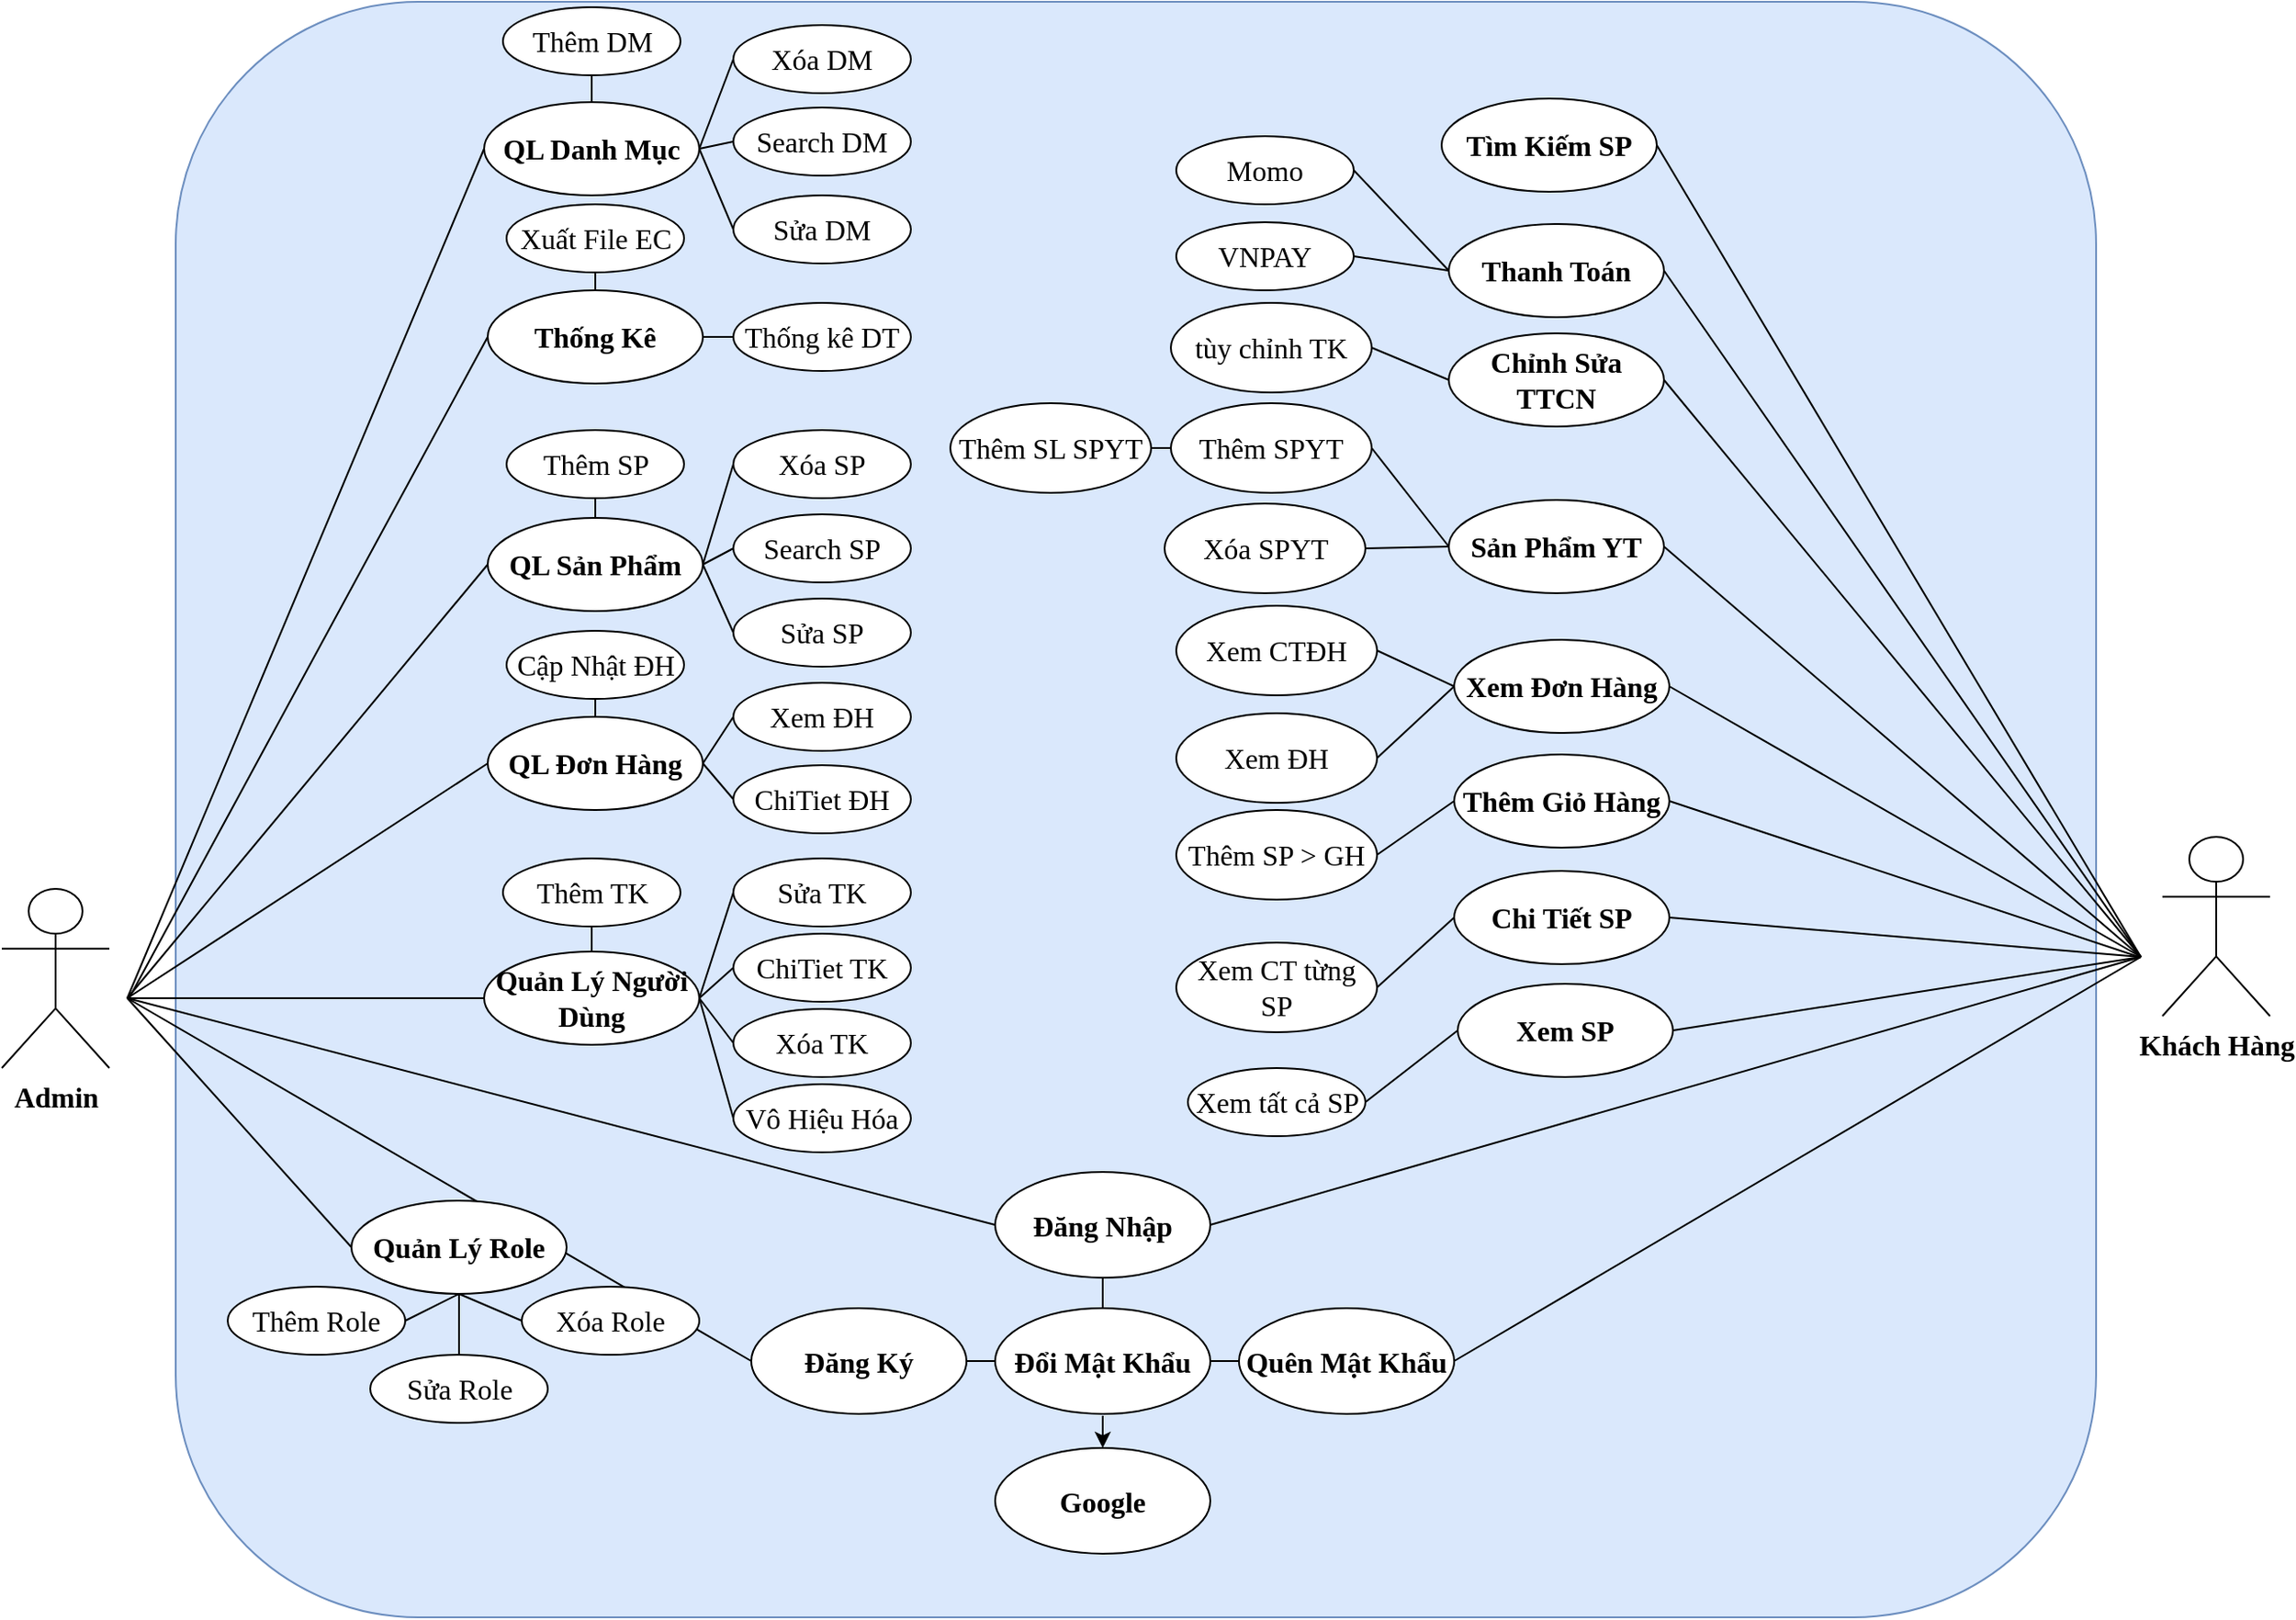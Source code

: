 <mxfile version="24.7.17">
  <diagram name="Trang-1" id="E65HHXnW87YRlUamiQ-E">
    <mxGraphModel dx="1572" dy="725" grid="0" gridSize="9" guides="1" tooltips="1" connect="1" arrows="1" fold="1" page="0" pageScale="1" pageWidth="827" pageHeight="1169" math="0" shadow="0">
      <root>
        <mxCell id="0" />
        <mxCell id="1" parent="0" />
        <mxCell id="ggGD2qqqo910bvYNdDXu-77" value="" style="rounded=1;whiteSpace=wrap;html=1;fillColor=#dae8fc;strokeColor=#6c8ebf;" parent="1" vertex="1">
          <mxGeometry x="144" y="11" width="1071" height="901.5" as="geometry" />
        </mxCell>
        <mxCell id="cMAqq6Q9PfFcLiopoMoR-1" value="Admin" style="shape=umlActor;verticalLabelPosition=bottom;verticalAlign=top;html=1;outlineConnect=0;fontFamily=Times New Roman;fontSize=16;fontStyle=1" parent="1" vertex="1">
          <mxGeometry x="47" y="506" width="60" height="100" as="geometry" />
        </mxCell>
        <mxCell id="cMAqq6Q9PfFcLiopoMoR-16" value="&lt;b&gt;Khách Hàng&lt;/b&gt;" style="shape=umlActor;verticalLabelPosition=bottom;verticalAlign=top;html=1;outlineConnect=0;fontFamily=Times New Roman;fontSize=16;" parent="1" vertex="1">
          <mxGeometry x="1252" y="477" width="60" height="100" as="geometry" />
        </mxCell>
        <mxCell id="cMAqq6Q9PfFcLiopoMoR-21" value="Google" style="ellipse;whiteSpace=wrap;html=1;fontFamily=Times New Roman;fontSize=16;fontStyle=1" parent="1" vertex="1">
          <mxGeometry x="601" y="818" width="120" height="59" as="geometry" />
        </mxCell>
        <mxCell id="cMAqq6Q9PfFcLiopoMoR-40" value="Quản Lý Người Dùng" style="ellipse;whiteSpace=wrap;html=1;fontFamily=Times New Roman;fontSize=16;fontStyle=1" parent="1" vertex="1">
          <mxGeometry x="316" y="541" width="120" height="52" as="geometry" />
        </mxCell>
        <mxCell id="cMAqq6Q9PfFcLiopoMoR-61" value="" style="endArrow=none;html=1;rounded=0;entryX=0;entryY=0.5;entryDx=0;entryDy=0;fontFamily=Times New Roman;fontSize=16;" parent="1" target="cMAqq6Q9PfFcLiopoMoR-40" edge="1">
          <mxGeometry width="50" height="50" relative="1" as="geometry">
            <mxPoint x="117" y="567" as="sourcePoint" />
            <mxPoint x="164" y="513" as="targetPoint" />
          </mxGeometry>
        </mxCell>
        <mxCell id="cMAqq6Q9PfFcLiopoMoR-62" value="" style="endArrow=none;html=1;rounded=0;entryX=0;entryY=0.5;entryDx=0;entryDy=0;fontFamily=Times New Roman;fontSize=16;" parent="1" target="o560g38aSUG4tGqWm7lL-12" edge="1">
          <mxGeometry width="50" height="50" relative="1" as="geometry">
            <mxPoint x="117" y="567" as="sourcePoint" />
            <mxPoint x="599.0" y="697" as="targetPoint" />
          </mxGeometry>
        </mxCell>
        <mxCell id="cMAqq6Q9PfFcLiopoMoR-63" value="" style="endArrow=none;html=1;rounded=0;entryX=0;entryY=0.5;entryDx=0;entryDy=0;fontFamily=Times New Roman;fontSize=16;" parent="1" target="o560g38aSUG4tGqWm7lL-8" edge="1">
          <mxGeometry width="50" height="50" relative="1" as="geometry">
            <mxPoint x="117" y="567" as="sourcePoint" />
            <mxPoint x="601" y="786" as="targetPoint" />
          </mxGeometry>
        </mxCell>
        <mxCell id="cMAqq6Q9PfFcLiopoMoR-64" value="" style="endArrow=none;html=1;rounded=0;entryX=0;entryY=0.5;entryDx=0;entryDy=0;fontFamily=Times New Roman;fontSize=16;" parent="1" target="o560g38aSUG4tGqWm7lL-14" edge="1">
          <mxGeometry width="50" height="50" relative="1" as="geometry">
            <mxPoint x="117" y="567" as="sourcePoint" />
            <mxPoint x="195.574" y="479.284" as="targetPoint" />
          </mxGeometry>
        </mxCell>
        <mxCell id="cMAqq6Q9PfFcLiopoMoR-67" value="" style="endArrow=none;html=1;rounded=0;entryX=0;entryY=0.5;entryDx=0;entryDy=0;fontFamily=Times New Roman;fontSize=16;" parent="1" target="o560g38aSUG4tGqWm7lL-15" edge="1">
          <mxGeometry width="50" height="50" relative="1" as="geometry">
            <mxPoint x="117" y="567" as="sourcePoint" />
            <mxPoint x="180" y="362" as="targetPoint" />
          </mxGeometry>
        </mxCell>
        <mxCell id="gNUPyXnPOQLLfl8bY5_M-3" value="" style="endArrow=none;html=1;rounded=0;entryX=0;entryY=0.5;entryDx=0;entryDy=0;fontFamily=Times New Roman;fontSize=16;" parent="1" target="o560g38aSUG4tGqWm7lL-16" edge="1">
          <mxGeometry width="50" height="50" relative="1" as="geometry">
            <mxPoint x="118" y="567" as="sourcePoint" />
            <mxPoint x="178" y="273" as="targetPoint" />
          </mxGeometry>
        </mxCell>
        <mxCell id="gNUPyXnPOQLLfl8bY5_M-4" value="" style="endArrow=none;html=1;rounded=0;entryX=0;entryY=0.5;entryDx=0;entryDy=0;fontFamily=Times New Roman;fontSize=16;" parent="1" target="o560g38aSUG4tGqWm7lL-17" edge="1">
          <mxGeometry width="50" height="50" relative="1" as="geometry">
            <mxPoint x="117" y="567" as="sourcePoint" />
            <mxPoint x="176" y="184.0" as="targetPoint" />
          </mxGeometry>
        </mxCell>
        <mxCell id="o560g38aSUG4tGqWm7lL-6" value="" style="endArrow=classic;html=1;rounded=0;exitX=0.5;exitY=1;exitDx=0;exitDy=0;entryX=0.5;entryY=0;entryDx=0;entryDy=0;fontFamily=Times New Roman;fontSize=16;" parent="1" target="cMAqq6Q9PfFcLiopoMoR-21" edge="1">
          <mxGeometry width="50" height="50" relative="1" as="geometry">
            <mxPoint x="661" y="800" as="sourcePoint" />
            <mxPoint x="526" y="713" as="targetPoint" />
          </mxGeometry>
        </mxCell>
        <mxCell id="o560g38aSUG4tGqWm7lL-7" value="Quên Mật Khẩu" style="ellipse;whiteSpace=wrap;html=1;fontFamily=Times New Roman;fontSize=16;fontStyle=1" parent="1" vertex="1">
          <mxGeometry x="737" y="740" width="120" height="59" as="geometry" />
        </mxCell>
        <mxCell id="o560g38aSUG4tGqWm7lL-8" value="Đăng Ký" style="ellipse;whiteSpace=wrap;html=1;fontFamily=Times New Roman;fontSize=16;fontStyle=1" parent="1" vertex="1">
          <mxGeometry x="465" y="740" width="120" height="59" as="geometry" />
        </mxCell>
        <mxCell id="o560g38aSUG4tGqWm7lL-9" value="Đổi Mật Khẩu" style="ellipse;whiteSpace=wrap;html=1;fontFamily=Times New Roman;fontSize=16;fontStyle=1" parent="1" vertex="1">
          <mxGeometry x="601" y="740" width="120" height="59" as="geometry" />
        </mxCell>
        <mxCell id="o560g38aSUG4tGqWm7lL-10" value="" style="endArrow=none;html=1;rounded=0;exitX=1;exitY=0.5;exitDx=0;exitDy=0;entryX=0;entryY=0.5;entryDx=0;entryDy=0;fontFamily=Times New Roman;fontSize=16;" parent="1" source="o560g38aSUG4tGqWm7lL-8" target="o560g38aSUG4tGqWm7lL-9" edge="1">
          <mxGeometry width="50" height="50" relative="1" as="geometry">
            <mxPoint x="507" y="852" as="sourcePoint" />
            <mxPoint x="557" y="802" as="targetPoint" />
          </mxGeometry>
        </mxCell>
        <mxCell id="o560g38aSUG4tGqWm7lL-11" value="" style="endArrow=none;html=1;rounded=0;exitX=1;exitY=0.5;exitDx=0;exitDy=0;entryX=0;entryY=0.5;entryDx=0;entryDy=0;fontFamily=Times New Roman;fontSize=16;" parent="1" source="o560g38aSUG4tGqWm7lL-9" target="o560g38aSUG4tGqWm7lL-7" edge="1">
          <mxGeometry width="50" height="50" relative="1" as="geometry">
            <mxPoint x="594" y="779" as="sourcePoint" />
            <mxPoint x="610" y="779" as="targetPoint" />
          </mxGeometry>
        </mxCell>
        <mxCell id="o560g38aSUG4tGqWm7lL-12" value="Đăng Nhập" style="ellipse;whiteSpace=wrap;html=1;fontFamily=Times New Roman;fontSize=16;fontStyle=1" parent="1" vertex="1">
          <mxGeometry x="601" y="664" width="120" height="59" as="geometry" />
        </mxCell>
        <mxCell id="o560g38aSUG4tGqWm7lL-13" value="" style="endArrow=none;html=1;rounded=0;exitX=0.5;exitY=1;exitDx=0;exitDy=0;entryX=0.5;entryY=0;entryDx=0;entryDy=0;fontFamily=Times New Roman;fontSize=16;" parent="1" source="o560g38aSUG4tGqWm7lL-12" target="o560g38aSUG4tGqWm7lL-9" edge="1">
          <mxGeometry width="50" height="50" relative="1" as="geometry">
            <mxPoint x="745" y="726" as="sourcePoint" />
            <mxPoint x="795" y="676" as="targetPoint" />
          </mxGeometry>
        </mxCell>
        <mxCell id="o560g38aSUG4tGqWm7lL-14" value="QL Đơn Hàng" style="ellipse;whiteSpace=wrap;html=1;fontFamily=Times New Roman;fontSize=16;fontStyle=1" parent="1" vertex="1">
          <mxGeometry x="318" y="410" width="120" height="52" as="geometry" />
        </mxCell>
        <mxCell id="o560g38aSUG4tGqWm7lL-15" value="QL Sản Phẩm" style="ellipse;whiteSpace=wrap;html=1;fontFamily=Times New Roman;fontSize=16;fontStyle=1" parent="1" vertex="1">
          <mxGeometry x="318" y="299" width="120" height="52" as="geometry" />
        </mxCell>
        <mxCell id="o560g38aSUG4tGqWm7lL-16" value="Thống Kê" style="ellipse;whiteSpace=wrap;html=1;fontFamily=Times New Roman;fontSize=16;fontStyle=1" parent="1" vertex="1">
          <mxGeometry x="318" y="172" width="120" height="52" as="geometry" />
        </mxCell>
        <mxCell id="o560g38aSUG4tGqWm7lL-17" value="QL Danh Mục" style="ellipse;whiteSpace=wrap;html=1;fontFamily=Times New Roman;fontSize=16;fontStyle=1" parent="1" vertex="1">
          <mxGeometry x="316" y="67" width="120" height="52" as="geometry" />
        </mxCell>
        <mxCell id="o560g38aSUG4tGqWm7lL-18" value="" style="endArrow=none;html=1;rounded=0;entryX=1;entryY=0.5;entryDx=0;entryDy=0;fontFamily=Times New Roman;fontSize=16;" parent="1" target="o560g38aSUG4tGqWm7lL-12" edge="1">
          <mxGeometry width="50" height="50" relative="1" as="geometry">
            <mxPoint x="1240" y="544" as="sourcePoint" />
            <mxPoint x="610" y="729" as="targetPoint" />
          </mxGeometry>
        </mxCell>
        <mxCell id="o560g38aSUG4tGqWm7lL-19" value="" style="endArrow=none;html=1;rounded=0;entryX=1;entryY=0.5;entryDx=0;entryDy=0;fontFamily=Times New Roman;fontSize=16;" parent="1" target="o560g38aSUG4tGqWm7lL-7" edge="1">
          <mxGeometry width="50" height="50" relative="1" as="geometry">
            <mxPoint x="1240" y="544" as="sourcePoint" />
            <mxPoint x="730" y="729" as="targetPoint" />
          </mxGeometry>
        </mxCell>
        <mxCell id="o560g38aSUG4tGqWm7lL-20" value="Thêm DM" style="ellipse;whiteSpace=wrap;html=1;fontFamily=Times New Roman;fontSize=16;" parent="1" vertex="1">
          <mxGeometry x="326.5" y="14" width="99" height="38" as="geometry" />
        </mxCell>
        <mxCell id="o560g38aSUG4tGqWm7lL-21" value="Sửa DM" style="ellipse;whiteSpace=wrap;html=1;fontFamily=Times New Roman;fontSize=16;" parent="1" vertex="1">
          <mxGeometry x="455" y="119" width="99" height="38" as="geometry" />
        </mxCell>
        <mxCell id="o560g38aSUG4tGqWm7lL-22" value="Xóa DM" style="ellipse;whiteSpace=wrap;html=1;fontFamily=Times New Roman;fontSize=16;" parent="1" vertex="1">
          <mxGeometry x="455" y="24" width="99" height="38" as="geometry" />
        </mxCell>
        <mxCell id="o560g38aSUG4tGqWm7lL-23" value="Search DM" style="ellipse;whiteSpace=wrap;html=1;fontFamily=Times New Roman;fontSize=16;" parent="1" vertex="1">
          <mxGeometry x="455" y="70" width="99" height="38" as="geometry" />
        </mxCell>
        <mxCell id="o560g38aSUG4tGqWm7lL-24" value="" style="endArrow=none;html=1;rounded=0;exitX=0.5;exitY=1;exitDx=0;exitDy=0;entryX=0.5;entryY=0;entryDx=0;entryDy=0;" parent="1" source="o560g38aSUG4tGqWm7lL-20" target="o560g38aSUG4tGqWm7lL-17" edge="1">
          <mxGeometry width="50" height="50" relative="1" as="geometry">
            <mxPoint x="480" y="250" as="sourcePoint" />
            <mxPoint x="530" y="200" as="targetPoint" />
          </mxGeometry>
        </mxCell>
        <mxCell id="o560g38aSUG4tGqWm7lL-25" value="" style="endArrow=none;html=1;rounded=0;exitX=0;exitY=0.5;exitDx=0;exitDy=0;entryX=1;entryY=0.5;entryDx=0;entryDy=0;" parent="1" source="o560g38aSUG4tGqWm7lL-22" target="o560g38aSUG4tGqWm7lL-17" edge="1">
          <mxGeometry width="50" height="50" relative="1" as="geometry">
            <mxPoint x="385" y="90" as="sourcePoint" />
            <mxPoint x="385" y="113" as="targetPoint" />
          </mxGeometry>
        </mxCell>
        <mxCell id="o560g38aSUG4tGqWm7lL-26" value="" style="endArrow=none;html=1;rounded=0;exitX=0;exitY=0.5;exitDx=0;exitDy=0;entryX=1;entryY=0.5;entryDx=0;entryDy=0;" parent="1" source="o560g38aSUG4tGqWm7lL-23" target="o560g38aSUG4tGqWm7lL-17" edge="1">
          <mxGeometry width="50" height="50" relative="1" as="geometry">
            <mxPoint x="464" y="71" as="sourcePoint" />
            <mxPoint x="445" y="139" as="targetPoint" />
          </mxGeometry>
        </mxCell>
        <mxCell id="o560g38aSUG4tGqWm7lL-27" value="" style="endArrow=none;html=1;rounded=0;exitX=0;exitY=0.5;exitDx=0;exitDy=0;entryX=1;entryY=0.5;entryDx=0;entryDy=0;" parent="1" source="o560g38aSUG4tGqWm7lL-21" target="o560g38aSUG4tGqWm7lL-17" edge="1">
          <mxGeometry width="50" height="50" relative="1" as="geometry">
            <mxPoint x="464" y="114" as="sourcePoint" />
            <mxPoint x="445" y="139" as="targetPoint" />
          </mxGeometry>
        </mxCell>
        <mxCell id="ggGD2qqqo910bvYNdDXu-1" value="Thống kê DT" style="ellipse;whiteSpace=wrap;html=1;fontFamily=Times New Roman;fontSize=16;" parent="1" vertex="1">
          <mxGeometry x="455" y="179" width="99" height="38" as="geometry" />
        </mxCell>
        <mxCell id="ggGD2qqqo910bvYNdDXu-2" value="Sửa SP" style="ellipse;whiteSpace=wrap;html=1;fontFamily=Times New Roman;fontSize=16;" parent="1" vertex="1">
          <mxGeometry x="455" y="344" width="99" height="38" as="geometry" />
        </mxCell>
        <mxCell id="ggGD2qqqo910bvYNdDXu-3" value="Search SP" style="ellipse;whiteSpace=wrap;html=1;fontFamily=Times New Roman;fontSize=16;" parent="1" vertex="1">
          <mxGeometry x="455" y="297" width="99" height="38" as="geometry" />
        </mxCell>
        <mxCell id="ggGD2qqqo910bvYNdDXu-4" value="Xóa SP" style="ellipse;whiteSpace=wrap;html=1;fontFamily=Times New Roman;fontSize=16;" parent="1" vertex="1">
          <mxGeometry x="455" y="250" width="99" height="38" as="geometry" />
        </mxCell>
        <mxCell id="ggGD2qqqo910bvYNdDXu-5" value="Thêm SP" style="ellipse;whiteSpace=wrap;html=1;fontFamily=Times New Roman;fontSize=16;" parent="1" vertex="1">
          <mxGeometry x="328.5" y="250" width="99" height="38" as="geometry" />
        </mxCell>
        <mxCell id="ggGD2qqqo910bvYNdDXu-6" value="" style="endArrow=none;html=1;rounded=0;exitX=0.5;exitY=1;exitDx=0;exitDy=0;entryX=0.5;entryY=0;entryDx=0;entryDy=0;" parent="1" source="ggGD2qqqo910bvYNdDXu-5" target="o560g38aSUG4tGqWm7lL-15" edge="1">
          <mxGeometry width="50" height="50" relative="1" as="geometry">
            <mxPoint x="564" y="296" as="sourcePoint" />
            <mxPoint x="614" y="246" as="targetPoint" />
          </mxGeometry>
        </mxCell>
        <mxCell id="ggGD2qqqo910bvYNdDXu-7" value="" style="endArrow=none;html=1;rounded=0;exitX=0;exitY=0.5;exitDx=0;exitDy=0;entryX=1;entryY=0.5;entryDx=0;entryDy=0;" parent="1" source="ggGD2qqqo910bvYNdDXu-4" target="o560g38aSUG4tGqWm7lL-15" edge="1">
          <mxGeometry width="50" height="50" relative="1" as="geometry">
            <mxPoint x="387" y="297" as="sourcePoint" />
            <mxPoint x="387" y="308" as="targetPoint" />
          </mxGeometry>
        </mxCell>
        <mxCell id="ggGD2qqqo910bvYNdDXu-8" value="" style="endArrow=none;html=1;rounded=0;exitX=0;exitY=0.5;exitDx=0;exitDy=0;entryX=1;entryY=0.5;entryDx=0;entryDy=0;" parent="1" source="ggGD2qqqo910bvYNdDXu-3" target="o560g38aSUG4tGqWm7lL-15" edge="1">
          <mxGeometry width="50" height="50" relative="1" as="geometry">
            <mxPoint x="464" y="278" as="sourcePoint" />
            <mxPoint x="447" y="334" as="targetPoint" />
          </mxGeometry>
        </mxCell>
        <mxCell id="ggGD2qqqo910bvYNdDXu-9" value="" style="endArrow=none;html=1;rounded=0;exitX=0;exitY=0.5;exitDx=0;exitDy=0;entryX=1;entryY=0.5;entryDx=0;entryDy=0;" parent="1" source="ggGD2qqqo910bvYNdDXu-2" target="o560g38aSUG4tGqWm7lL-15" edge="1">
          <mxGeometry width="50" height="50" relative="1" as="geometry">
            <mxPoint x="464" y="325" as="sourcePoint" />
            <mxPoint x="447" y="334" as="targetPoint" />
          </mxGeometry>
        </mxCell>
        <mxCell id="ggGD2qqqo910bvYNdDXu-10" value="Cập Nhật ĐH" style="ellipse;whiteSpace=wrap;html=1;fontFamily=Times New Roman;fontSize=16;" parent="1" vertex="1">
          <mxGeometry x="328.5" y="362" width="99" height="38" as="geometry" />
        </mxCell>
        <mxCell id="ggGD2qqqo910bvYNdDXu-11" value="Xem ĐH" style="ellipse;whiteSpace=wrap;html=1;fontFamily=Times New Roman;fontSize=16;" parent="1" vertex="1">
          <mxGeometry x="455" y="391" width="99" height="38" as="geometry" />
        </mxCell>
        <mxCell id="ggGD2qqqo910bvYNdDXu-13" value="ChiTiet ĐH" style="ellipse;whiteSpace=wrap;html=1;fontFamily=Times New Roman;fontSize=16;" parent="1" vertex="1">
          <mxGeometry x="455" y="437" width="99" height="38" as="geometry" />
        </mxCell>
        <mxCell id="ggGD2qqqo910bvYNdDXu-15" value="" style="endArrow=none;html=1;rounded=0;exitX=0.5;exitY=1;exitDx=0;exitDy=0;entryX=0.5;entryY=0;entryDx=0;entryDy=0;" parent="1" source="ggGD2qqqo910bvYNdDXu-10" target="o560g38aSUG4tGqWm7lL-14" edge="1">
          <mxGeometry width="50" height="50" relative="1" as="geometry">
            <mxPoint x="464" y="372" as="sourcePoint" />
            <mxPoint x="447" y="334" as="targetPoint" />
          </mxGeometry>
        </mxCell>
        <mxCell id="ggGD2qqqo910bvYNdDXu-16" value="" style="endArrow=none;html=1;rounded=0;exitX=0;exitY=0.5;exitDx=0;exitDy=0;entryX=1;entryY=0.5;entryDx=0;entryDy=0;" parent="1" source="ggGD2qqqo910bvYNdDXu-11" target="o560g38aSUG4tGqWm7lL-14" edge="1">
          <mxGeometry width="50" height="50" relative="1" as="geometry">
            <mxPoint x="387" y="409" as="sourcePoint" />
            <mxPoint x="387" y="419" as="targetPoint" />
          </mxGeometry>
        </mxCell>
        <mxCell id="ggGD2qqqo910bvYNdDXu-17" value="" style="endArrow=none;html=1;rounded=0;exitX=0;exitY=0.5;exitDx=0;exitDy=0;entryX=1;entryY=0.5;entryDx=0;entryDy=0;" parent="1" source="ggGD2qqqo910bvYNdDXu-13" target="o560g38aSUG4tGqWm7lL-14" edge="1">
          <mxGeometry width="50" height="50" relative="1" as="geometry">
            <mxPoint x="464" y="419" as="sourcePoint" />
            <mxPoint x="447" y="445" as="targetPoint" />
          </mxGeometry>
        </mxCell>
        <mxCell id="ggGD2qqqo910bvYNdDXu-18" value="Thêm TK" style="ellipse;whiteSpace=wrap;html=1;fontFamily=Times New Roman;fontSize=16;" parent="1" vertex="1">
          <mxGeometry x="326.5" y="489" width="99" height="38" as="geometry" />
        </mxCell>
        <mxCell id="ggGD2qqqo910bvYNdDXu-19" value="Sửa TK" style="ellipse;whiteSpace=wrap;html=1;fontFamily=Times New Roman;fontSize=16;" parent="1" vertex="1">
          <mxGeometry x="455" y="489" width="99" height="38" as="geometry" />
        </mxCell>
        <mxCell id="ggGD2qqqo910bvYNdDXu-20" value="ChiTiet TK" style="ellipse;whiteSpace=wrap;html=1;fontFamily=Times New Roman;fontSize=16;" parent="1" vertex="1">
          <mxGeometry x="455" y="531" width="99" height="38" as="geometry" />
        </mxCell>
        <mxCell id="ggGD2qqqo910bvYNdDXu-21" value="Xóa TK" style="ellipse;whiteSpace=wrap;html=1;fontFamily=Times New Roman;fontSize=16;" parent="1" vertex="1">
          <mxGeometry x="455" y="573" width="99" height="38" as="geometry" />
        </mxCell>
        <mxCell id="ggGD2qqqo910bvYNdDXu-22" value="Vô Hiệu Hóa" style="ellipse;whiteSpace=wrap;html=1;fontFamily=Times New Roman;fontSize=16;" parent="1" vertex="1">
          <mxGeometry x="455" y="615" width="99" height="38" as="geometry" />
        </mxCell>
        <mxCell id="ggGD2qqqo910bvYNdDXu-23" value="" style="endArrow=none;html=1;rounded=0;exitX=0.5;exitY=1;exitDx=0;exitDy=0;entryX=0.5;entryY=0;entryDx=0;entryDy=0;" parent="1" source="ggGD2qqqo910bvYNdDXu-18" target="cMAqq6Q9PfFcLiopoMoR-40" edge="1">
          <mxGeometry width="50" height="50" relative="1" as="geometry">
            <mxPoint x="464" y="465" as="sourcePoint" />
            <mxPoint x="447" y="445" as="targetPoint" />
          </mxGeometry>
        </mxCell>
        <mxCell id="ggGD2qqqo910bvYNdDXu-24" value="" style="endArrow=none;html=1;rounded=0;exitX=0;exitY=0.5;exitDx=0;exitDy=0;entryX=1;entryY=0.5;entryDx=0;entryDy=0;" parent="1" source="ggGD2qqqo910bvYNdDXu-20" target="cMAqq6Q9PfFcLiopoMoR-40" edge="1">
          <mxGeometry width="50" height="50" relative="1" as="geometry">
            <mxPoint x="385" y="536" as="sourcePoint" />
            <mxPoint x="385" y="550" as="targetPoint" />
          </mxGeometry>
        </mxCell>
        <mxCell id="ggGD2qqqo910bvYNdDXu-25" value="" style="endArrow=none;html=1;rounded=0;exitX=0;exitY=0.5;exitDx=0;exitDy=0;entryX=1;entryY=0.5;entryDx=0;entryDy=0;" parent="1" source="ggGD2qqqo910bvYNdDXu-19" target="cMAqq6Q9PfFcLiopoMoR-40" edge="1">
          <mxGeometry width="50" height="50" relative="1" as="geometry">
            <mxPoint x="394" y="545" as="sourcePoint" />
            <mxPoint x="394" y="559" as="targetPoint" />
          </mxGeometry>
        </mxCell>
        <mxCell id="ggGD2qqqo910bvYNdDXu-26" value="" style="endArrow=none;html=1;rounded=0;exitX=0;exitY=0.5;exitDx=0;exitDy=0;entryX=1;entryY=0.5;entryDx=0;entryDy=0;" parent="1" source="ggGD2qqqo910bvYNdDXu-21" target="cMAqq6Q9PfFcLiopoMoR-40" edge="1">
          <mxGeometry width="50" height="50" relative="1" as="geometry">
            <mxPoint x="464" y="559" as="sourcePoint" />
            <mxPoint x="445" y="576" as="targetPoint" />
          </mxGeometry>
        </mxCell>
        <mxCell id="ggGD2qqqo910bvYNdDXu-27" value="" style="endArrow=none;html=1;rounded=0;exitX=0;exitY=0.5;exitDx=0;exitDy=0;entryX=1;entryY=0.5;entryDx=0;entryDy=0;" parent="1" source="ggGD2qqqo910bvYNdDXu-22" target="cMAqq6Q9PfFcLiopoMoR-40" edge="1">
          <mxGeometry width="50" height="50" relative="1" as="geometry">
            <mxPoint x="473" y="568" as="sourcePoint" />
            <mxPoint x="454" y="585" as="targetPoint" />
          </mxGeometry>
        </mxCell>
        <mxCell id="ggGD2qqqo910bvYNdDXu-28" value="Quản Lý Role" style="ellipse;whiteSpace=wrap;html=1;fontFamily=Times New Roman;fontSize=16;fontStyle=1" parent="1" vertex="1">
          <mxGeometry x="242" y="680" width="120" height="52" as="geometry" />
        </mxCell>
        <mxCell id="ggGD2qqqo910bvYNdDXu-29" value="" style="endArrow=none;html=1;rounded=0;entryX=0;entryY=0.5;entryDx=0;entryDy=0;fontFamily=Times New Roman;fontSize=16;" parent="1" target="ggGD2qqqo910bvYNdDXu-28" edge="1">
          <mxGeometry width="50" height="50" relative="1" as="geometry">
            <mxPoint x="117" y="567" as="sourcePoint" />
            <mxPoint x="205" y="555" as="targetPoint" />
          </mxGeometry>
        </mxCell>
        <mxCell id="ggGD2qqqo910bvYNdDXu-30" value="Thêm Role" style="ellipse;whiteSpace=wrap;html=1;fontFamily=Times New Roman;fontSize=16;" parent="1" vertex="1">
          <mxGeometry x="173" y="728" width="99" height="38" as="geometry" />
        </mxCell>
        <mxCell id="ggGD2qqqo910bvYNdDXu-31" value="Sửa Role" style="ellipse;whiteSpace=wrap;html=1;fontFamily=Times New Roman;fontSize=16;" parent="1" vertex="1">
          <mxGeometry x="252.5" y="766" width="99" height="38" as="geometry" />
        </mxCell>
        <mxCell id="ggGD2qqqo910bvYNdDXu-32" value="Xóa Role" style="ellipse;whiteSpace=wrap;html=1;fontFamily=Times New Roman;fontSize=16;" parent="1" vertex="1">
          <mxGeometry x="337" y="728" width="99" height="38" as="geometry" />
        </mxCell>
        <mxCell id="ggGD2qqqo910bvYNdDXu-33" value="" style="endArrow=none;html=1;rounded=0;exitX=1;exitY=0.5;exitDx=0;exitDy=0;entryX=0.5;entryY=1;entryDx=0;entryDy=0;" parent="1" source="ggGD2qqqo910bvYNdDXu-30" target="ggGD2qqqo910bvYNdDXu-28" edge="1">
          <mxGeometry width="50" height="50" relative="1" as="geometry">
            <mxPoint x="388" y="632" as="sourcePoint" />
            <mxPoint x="369" y="565" as="targetPoint" />
          </mxGeometry>
        </mxCell>
        <mxCell id="ggGD2qqqo910bvYNdDXu-34" value="" style="endArrow=none;html=1;rounded=0;exitX=0.5;exitY=0;exitDx=0;exitDy=0;entryX=0.5;entryY=1;entryDx=0;entryDy=0;" parent="1" source="ggGD2qqqo910bvYNdDXu-31" target="ggGD2qqqo910bvYNdDXu-28" edge="1">
          <mxGeometry width="50" height="50" relative="1" as="geometry">
            <mxPoint x="281" y="756" as="sourcePoint" />
            <mxPoint x="311" y="741" as="targetPoint" />
          </mxGeometry>
        </mxCell>
        <mxCell id="ggGD2qqqo910bvYNdDXu-35" value="" style="endArrow=none;html=1;rounded=0;exitX=0;exitY=0.5;exitDx=0;exitDy=0;" parent="1" source="ggGD2qqqo910bvYNdDXu-32" edge="1">
          <mxGeometry width="50" height="50" relative="1" as="geometry">
            <mxPoint x="311" y="775" as="sourcePoint" />
            <mxPoint x="302" y="732" as="targetPoint" />
          </mxGeometry>
        </mxCell>
        <mxCell id="ggGD2qqqo910bvYNdDXu-37" value="Xem SP" style="ellipse;whiteSpace=wrap;html=1;fontFamily=Times New Roman;fontSize=16;fontStyle=1" parent="1" vertex="1">
          <mxGeometry x="859" y="559" width="120" height="52" as="geometry" />
        </mxCell>
        <mxCell id="ggGD2qqqo910bvYNdDXu-38" value="Chi Tiết SP" style="ellipse;whiteSpace=wrap;html=1;fontFamily=Times New Roman;fontSize=16;fontStyle=1" parent="1" vertex="1">
          <mxGeometry x="857" y="496" width="120" height="52" as="geometry" />
        </mxCell>
        <mxCell id="ggGD2qqqo910bvYNdDXu-39" value="Thêm Giỏ Hàng" style="ellipse;whiteSpace=wrap;html=1;fontFamily=Times New Roman;fontSize=16;fontStyle=1" parent="1" vertex="1">
          <mxGeometry x="857" y="431" width="120" height="52" as="geometry" />
        </mxCell>
        <mxCell id="ggGD2qqqo910bvYNdDXu-40" value="Xem Đơn Hàng" style="ellipse;whiteSpace=wrap;html=1;fontFamily=Times New Roman;fontSize=16;fontStyle=1" parent="1" vertex="1">
          <mxGeometry x="857" y="367" width="120" height="52" as="geometry" />
        </mxCell>
        <mxCell id="ggGD2qqqo910bvYNdDXu-41" value="Sản Phẩm YT" style="ellipse;whiteSpace=wrap;html=1;fontFamily=Times New Roman;fontSize=16;fontStyle=1" parent="1" vertex="1">
          <mxGeometry x="854" y="289" width="120" height="52" as="geometry" />
        </mxCell>
        <mxCell id="ggGD2qqqo910bvYNdDXu-42" value="Chỉnh Sửa TTCN" style="ellipse;whiteSpace=wrap;html=1;fontFamily=Times New Roman;fontSize=16;fontStyle=1" parent="1" vertex="1">
          <mxGeometry x="854" y="196" width="120" height="52" as="geometry" />
        </mxCell>
        <mxCell id="ggGD2qqqo910bvYNdDXu-43" value="Thanh Toán" style="ellipse;whiteSpace=wrap;html=1;fontFamily=Times New Roman;fontSize=16;fontStyle=1" parent="1" vertex="1">
          <mxGeometry x="854" y="135" width="120" height="52" as="geometry" />
        </mxCell>
        <mxCell id="ggGD2qqqo910bvYNdDXu-44" value="Tìm Kiếm SP" style="ellipse;whiteSpace=wrap;html=1;fontFamily=Times New Roman;fontSize=16;fontStyle=1" parent="1" vertex="1">
          <mxGeometry x="850" y="65" width="120" height="52" as="geometry" />
        </mxCell>
        <mxCell id="ggGD2qqqo910bvYNdDXu-45" value="" style="endArrow=none;html=1;rounded=0;exitX=1;exitY=0.5;exitDx=0;exitDy=0;entryX=0;entryY=0.5;entryDx=0;entryDy=0;" parent="1" source="ggGD2qqqo910bvYNdDXu-54" target="ggGD2qqqo910bvYNdDXu-43" edge="1">
          <mxGeometry width="50" height="50" relative="1" as="geometry">
            <mxPoint x="797" y="72" as="sourcePoint" />
            <mxPoint x="847" y="22" as="targetPoint" />
          </mxGeometry>
        </mxCell>
        <mxCell id="ggGD2qqqo910bvYNdDXu-46" value="Xem tất cả SP" style="ellipse;whiteSpace=wrap;html=1;fontFamily=Times New Roman;fontSize=16;" parent="1" vertex="1">
          <mxGeometry x="708.5" y="606" width="99" height="38" as="geometry" />
        </mxCell>
        <mxCell id="ggGD2qqqo910bvYNdDXu-47" value="Xem CT từng SP" style="ellipse;whiteSpace=wrap;html=1;fontFamily=Times New Roman;fontSize=16;" parent="1" vertex="1">
          <mxGeometry x="702" y="536" width="112" height="50" as="geometry" />
        </mxCell>
        <mxCell id="ggGD2qqqo910bvYNdDXu-48" value="Thêm SP &amp;gt; GH" style="ellipse;whiteSpace=wrap;html=1;fontFamily=Times New Roman;fontSize=16;" parent="1" vertex="1">
          <mxGeometry x="702" y="462" width="112" height="50" as="geometry" />
        </mxCell>
        <mxCell id="ggGD2qqqo910bvYNdDXu-49" value="Xem ĐH" style="ellipse;whiteSpace=wrap;html=1;fontFamily=Times New Roman;fontSize=16;" parent="1" vertex="1">
          <mxGeometry x="702" y="408" width="112" height="50" as="geometry" />
        </mxCell>
        <mxCell id="ggGD2qqqo910bvYNdDXu-50" value="Xem CTĐH" style="ellipse;whiteSpace=wrap;html=1;fontFamily=Times New Roman;fontSize=16;" parent="1" vertex="1">
          <mxGeometry x="702" y="348" width="112" height="50" as="geometry" />
        </mxCell>
        <mxCell id="ggGD2qqqo910bvYNdDXu-52" value="tùy chỉnh TK" style="ellipse;whiteSpace=wrap;html=1;fontFamily=Times New Roman;fontSize=16;" parent="1" vertex="1">
          <mxGeometry x="699" y="179" width="112" height="50" as="geometry" />
        </mxCell>
        <mxCell id="ggGD2qqqo910bvYNdDXu-54" value="Momo" style="ellipse;whiteSpace=wrap;html=1;fontFamily=Times New Roman;fontSize=16;" parent="1" vertex="1">
          <mxGeometry x="702" y="86" width="99" height="38" as="geometry" />
        </mxCell>
        <mxCell id="ggGD2qqqo910bvYNdDXu-55" value="VNPAY" style="ellipse;whiteSpace=wrap;html=1;fontFamily=Times New Roman;fontSize=16;" parent="1" vertex="1">
          <mxGeometry x="702" y="134" width="99" height="38" as="geometry" />
        </mxCell>
        <mxCell id="ggGD2qqqo910bvYNdDXu-56" value="" style="endArrow=none;html=1;rounded=0;exitX=1;exitY=0.5;exitDx=0;exitDy=0;entryX=0;entryY=0.5;entryDx=0;entryDy=0;" parent="1" source="ggGD2qqqo910bvYNdDXu-55" target="ggGD2qqqo910bvYNdDXu-43" edge="1">
          <mxGeometry width="50" height="50" relative="1" as="geometry">
            <mxPoint x="810" y="143" as="sourcePoint" />
            <mxPoint x="863" y="170" as="targetPoint" />
          </mxGeometry>
        </mxCell>
        <mxCell id="ggGD2qqqo910bvYNdDXu-57" value="" style="endArrow=none;html=1;rounded=0;exitX=1;exitY=0.5;exitDx=0;exitDy=0;entryX=0;entryY=0.5;entryDx=0;entryDy=0;" parent="1" source="ggGD2qqqo910bvYNdDXu-52" target="ggGD2qqqo910bvYNdDXu-42" edge="1">
          <mxGeometry width="50" height="50" relative="1" as="geometry">
            <mxPoint x="810" y="163" as="sourcePoint" />
            <mxPoint x="863" y="170" as="targetPoint" />
          </mxGeometry>
        </mxCell>
        <mxCell id="ggGD2qqqo910bvYNdDXu-58" value="Thêm SPYT" style="ellipse;whiteSpace=wrap;html=1;fontFamily=Times New Roman;fontSize=16;" parent="1" vertex="1">
          <mxGeometry x="699" y="235" width="112" height="50" as="geometry" />
        </mxCell>
        <mxCell id="ggGD2qqqo910bvYNdDXu-59" value="Xóa SPYT" style="ellipse;whiteSpace=wrap;html=1;fontFamily=Times New Roman;fontSize=16;" parent="1" vertex="1">
          <mxGeometry x="695.5" y="291" width="112" height="50" as="geometry" />
        </mxCell>
        <mxCell id="ggGD2qqqo910bvYNdDXu-60" value="Thêm SL SPYT" style="ellipse;whiteSpace=wrap;html=1;fontFamily=Times New Roman;fontSize=16;" parent="1" vertex="1">
          <mxGeometry x="576" y="235" width="112" height="50" as="geometry" />
        </mxCell>
        <mxCell id="ggGD2qqqo910bvYNdDXu-61" value="" style="endArrow=none;html=1;rounded=0;exitX=1;exitY=0.5;exitDx=0;exitDy=0;entryX=0;entryY=0.5;entryDx=0;entryDy=0;" parent="1" source="ggGD2qqqo910bvYNdDXu-46" target="ggGD2qqqo910bvYNdDXu-37" edge="1">
          <mxGeometry width="50" height="50" relative="1" as="geometry">
            <mxPoint x="845" y="646" as="sourcePoint" />
            <mxPoint x="895" y="596" as="targetPoint" />
          </mxGeometry>
        </mxCell>
        <mxCell id="ggGD2qqqo910bvYNdDXu-62" value="" style="endArrow=none;html=1;rounded=0;exitX=1;exitY=0.5;exitDx=0;exitDy=0;entryX=0;entryY=0.5;entryDx=0;entryDy=0;" parent="1" source="ggGD2qqqo910bvYNdDXu-47" target="ggGD2qqqo910bvYNdDXu-38" edge="1">
          <mxGeometry width="50" height="50" relative="1" as="geometry">
            <mxPoint x="816" y="634" as="sourcePoint" />
            <mxPoint x="866" y="560" as="targetPoint" />
          </mxGeometry>
        </mxCell>
        <mxCell id="ggGD2qqqo910bvYNdDXu-63" value="" style="endArrow=none;html=1;rounded=0;exitX=1;exitY=0.5;exitDx=0;exitDy=0;entryX=0;entryY=0.5;entryDx=0;entryDy=0;" parent="1" source="ggGD2qqqo910bvYNdDXu-48" target="ggGD2qqqo910bvYNdDXu-39" edge="1">
          <mxGeometry width="50" height="50" relative="1" as="geometry">
            <mxPoint x="823" y="570" as="sourcePoint" />
            <mxPoint x="866" y="531" as="targetPoint" />
          </mxGeometry>
        </mxCell>
        <mxCell id="ggGD2qqqo910bvYNdDXu-64" value="" style="endArrow=none;html=1;rounded=0;exitX=1;exitY=0.5;exitDx=0;exitDy=0;entryX=0;entryY=0.5;entryDx=0;entryDy=0;" parent="1" source="ggGD2qqqo910bvYNdDXu-49" target="ggGD2qqqo910bvYNdDXu-40" edge="1">
          <mxGeometry width="50" height="50" relative="1" as="geometry">
            <mxPoint x="823" y="496" as="sourcePoint" />
            <mxPoint x="866" y="466" as="targetPoint" />
          </mxGeometry>
        </mxCell>
        <mxCell id="ggGD2qqqo910bvYNdDXu-65" value="" style="endArrow=none;html=1;rounded=0;exitX=1;exitY=0.5;exitDx=0;exitDy=0;entryX=0;entryY=0.5;entryDx=0;entryDy=0;" parent="1" source="ggGD2qqqo910bvYNdDXu-50" target="ggGD2qqqo910bvYNdDXu-40" edge="1">
          <mxGeometry width="50" height="50" relative="1" as="geometry">
            <mxPoint x="823" y="442" as="sourcePoint" />
            <mxPoint x="866" y="402" as="targetPoint" />
          </mxGeometry>
        </mxCell>
        <mxCell id="ggGD2qqqo910bvYNdDXu-66" value="" style="endArrow=none;html=1;rounded=0;exitX=1;exitY=0.5;exitDx=0;exitDy=0;entryX=0;entryY=0.5;entryDx=0;entryDy=0;" parent="1" source="ggGD2qqqo910bvYNdDXu-59" target="ggGD2qqqo910bvYNdDXu-41" edge="1">
          <mxGeometry width="50" height="50" relative="1" as="geometry">
            <mxPoint x="823" y="382" as="sourcePoint" />
            <mxPoint x="866" y="402" as="targetPoint" />
          </mxGeometry>
        </mxCell>
        <mxCell id="ggGD2qqqo910bvYNdDXu-67" value="" style="endArrow=none;html=1;rounded=0;exitX=1;exitY=0.5;exitDx=0;exitDy=0;entryX=0;entryY=0.5;entryDx=0;entryDy=0;" parent="1" source="ggGD2qqqo910bvYNdDXu-60" target="ggGD2qqqo910bvYNdDXu-58" edge="1">
          <mxGeometry width="50" height="50" relative="1" as="geometry">
            <mxPoint x="832" y="391" as="sourcePoint" />
            <mxPoint x="875" y="411" as="targetPoint" />
          </mxGeometry>
        </mxCell>
        <mxCell id="ggGD2qqqo910bvYNdDXu-68" value="" style="endArrow=none;html=1;rounded=0;exitX=0;exitY=0.5;exitDx=0;exitDy=0;entryX=1;entryY=0.5;entryDx=0;entryDy=0;" parent="1" source="ggGD2qqqo910bvYNdDXu-41" target="ggGD2qqqo910bvYNdDXu-58" edge="1">
          <mxGeometry width="50" height="50" relative="1" as="geometry">
            <mxPoint x="697" y="269" as="sourcePoint" />
            <mxPoint x="708" y="269" as="targetPoint" />
          </mxGeometry>
        </mxCell>
        <mxCell id="ggGD2qqqo910bvYNdDXu-69" value="" style="endArrow=none;html=1;rounded=0;entryX=1;entryY=0.5;entryDx=0;entryDy=0;" parent="1" target="ggGD2qqqo910bvYNdDXu-37" edge="1">
          <mxGeometry width="50" height="50" relative="1" as="geometry">
            <mxPoint x="1240" y="544" as="sourcePoint" />
            <mxPoint x="820" y="269" as="targetPoint" />
          </mxGeometry>
        </mxCell>
        <mxCell id="ggGD2qqqo910bvYNdDXu-70" value="" style="endArrow=none;html=1;rounded=0;entryX=1;entryY=0.5;entryDx=0;entryDy=0;" parent="1" target="ggGD2qqqo910bvYNdDXu-39" edge="1">
          <mxGeometry width="50" height="50" relative="1" as="geometry">
            <mxPoint x="1239" y="544" as="sourcePoint" />
            <mxPoint x="988" y="594" as="targetPoint" />
          </mxGeometry>
        </mxCell>
        <mxCell id="ggGD2qqqo910bvYNdDXu-71" value="" style="endArrow=none;html=1;rounded=0;entryX=1;entryY=0.5;entryDx=0;entryDy=0;" parent="1" target="ggGD2qqqo910bvYNdDXu-38" edge="1">
          <mxGeometry width="50" height="50" relative="1" as="geometry">
            <mxPoint x="1240" y="544" as="sourcePoint" />
            <mxPoint x="997" y="603" as="targetPoint" />
          </mxGeometry>
        </mxCell>
        <mxCell id="ggGD2qqqo910bvYNdDXu-72" value="" style="endArrow=none;html=1;rounded=0;entryX=1;entryY=0.5;entryDx=0;entryDy=0;" parent="1" target="ggGD2qqqo910bvYNdDXu-40" edge="1">
          <mxGeometry width="50" height="50" relative="1" as="geometry">
            <mxPoint x="1240" y="544" as="sourcePoint" />
            <mxPoint x="986" y="466" as="targetPoint" />
          </mxGeometry>
        </mxCell>
        <mxCell id="ggGD2qqqo910bvYNdDXu-73" value="" style="endArrow=none;html=1;rounded=0;entryX=1;entryY=0.5;entryDx=0;entryDy=0;" parent="1" target="ggGD2qqqo910bvYNdDXu-41" edge="1">
          <mxGeometry width="50" height="50" relative="1" as="geometry">
            <mxPoint x="1240" y="544" as="sourcePoint" />
            <mxPoint x="995" y="475" as="targetPoint" />
          </mxGeometry>
        </mxCell>
        <mxCell id="ggGD2qqqo910bvYNdDXu-74" value="" style="endArrow=none;html=1;rounded=0;entryX=1;entryY=0.5;entryDx=0;entryDy=0;" parent="1" target="ggGD2qqqo910bvYNdDXu-42" edge="1">
          <mxGeometry width="50" height="50" relative="1" as="geometry">
            <mxPoint x="1240" y="544" as="sourcePoint" />
            <mxPoint x="983" y="324" as="targetPoint" />
          </mxGeometry>
        </mxCell>
        <mxCell id="ggGD2qqqo910bvYNdDXu-75" value="" style="endArrow=none;html=1;rounded=0;entryX=1;entryY=0.5;entryDx=0;entryDy=0;" parent="1" target="ggGD2qqqo910bvYNdDXu-43" edge="1">
          <mxGeometry width="50" height="50" relative="1" as="geometry">
            <mxPoint x="1240" y="544" as="sourcePoint" />
            <mxPoint x="992" y="333" as="targetPoint" />
          </mxGeometry>
        </mxCell>
        <mxCell id="ggGD2qqqo910bvYNdDXu-76" value="" style="endArrow=none;html=1;rounded=0;entryX=1;entryY=0.5;entryDx=0;entryDy=0;" parent="1" target="ggGD2qqqo910bvYNdDXu-44" edge="1">
          <mxGeometry width="50" height="50" relative="1" as="geometry">
            <mxPoint x="1240" y="544" as="sourcePoint" />
            <mxPoint x="1001" y="342" as="targetPoint" />
          </mxGeometry>
        </mxCell>
        <mxCell id="Hi8ngb_B0tM_PbDJouqE-1" value="" style="endArrow=none;html=1;rounded=0;entryX=1;entryY=0.5;entryDx=0;entryDy=0;fontFamily=Times New Roman;fontSize=16;exitX=0;exitY=0.5;exitDx=0;exitDy=0;" edge="1" parent="1" source="ggGD2qqqo910bvYNdDXu-1" target="o560g38aSUG4tGqWm7lL-16">
          <mxGeometry width="50" height="50" relative="1" as="geometry">
            <mxPoint x="127" y="576" as="sourcePoint" />
            <mxPoint x="327" y="207" as="targetPoint" />
          </mxGeometry>
        </mxCell>
        <mxCell id="Hi8ngb_B0tM_PbDJouqE-2" value="Xuất File EC" style="ellipse;whiteSpace=wrap;html=1;fontFamily=Times New Roman;fontSize=16;" vertex="1" parent="1">
          <mxGeometry x="328.5" y="124" width="99" height="38" as="geometry" />
        </mxCell>
        <mxCell id="Hi8ngb_B0tM_PbDJouqE-3" value="" style="endArrow=none;html=1;rounded=0;exitX=0.5;exitY=1;exitDx=0;exitDy=0;entryX=0.5;entryY=0;entryDx=0;entryDy=0;" edge="1" parent="1" source="Hi8ngb_B0tM_PbDJouqE-2" target="o560g38aSUG4tGqWm7lL-16">
          <mxGeometry width="50" height="50" relative="1" as="geometry">
            <mxPoint x="385" y="61" as="sourcePoint" />
            <mxPoint x="385" y="76" as="targetPoint" />
          </mxGeometry>
        </mxCell>
      </root>
    </mxGraphModel>
  </diagram>
</mxfile>
